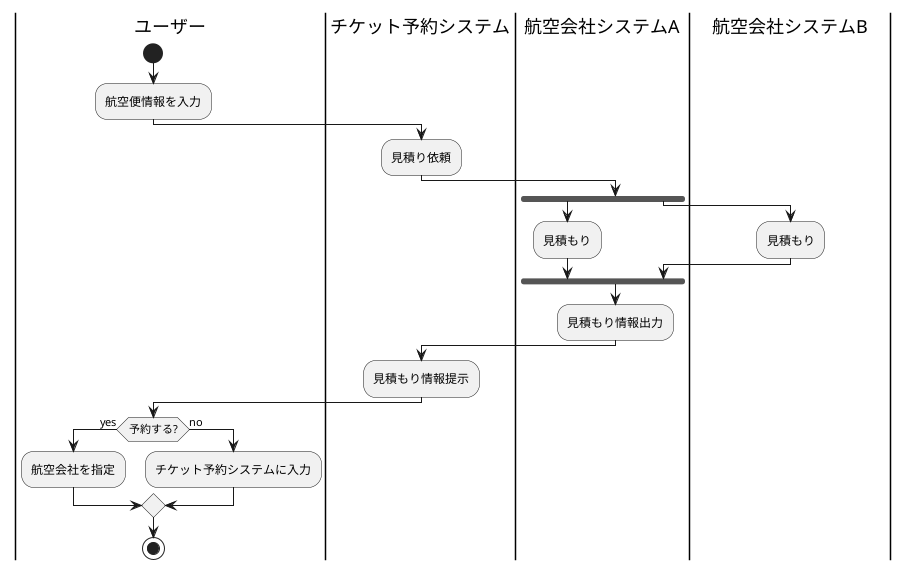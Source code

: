 @startuml
|ユーザー|
start
:航空便情報を入力;
|チケット予約システム|
:見積り依頼;
|　航空会社システムA　|
fork
  :見積もり;
|　航空会社システムB　|
fork again
  :見積もり;
|　航空会社システムA　|
end fork
:見積もり情報出力;
|チケット予約システム|
:見積もり情報提示;
|ユーザー|
if (予約する?) then (yes)
  :航空会社を指定;
else (no)
  :チケット予約システムに入力;
endif
stop
@enduml